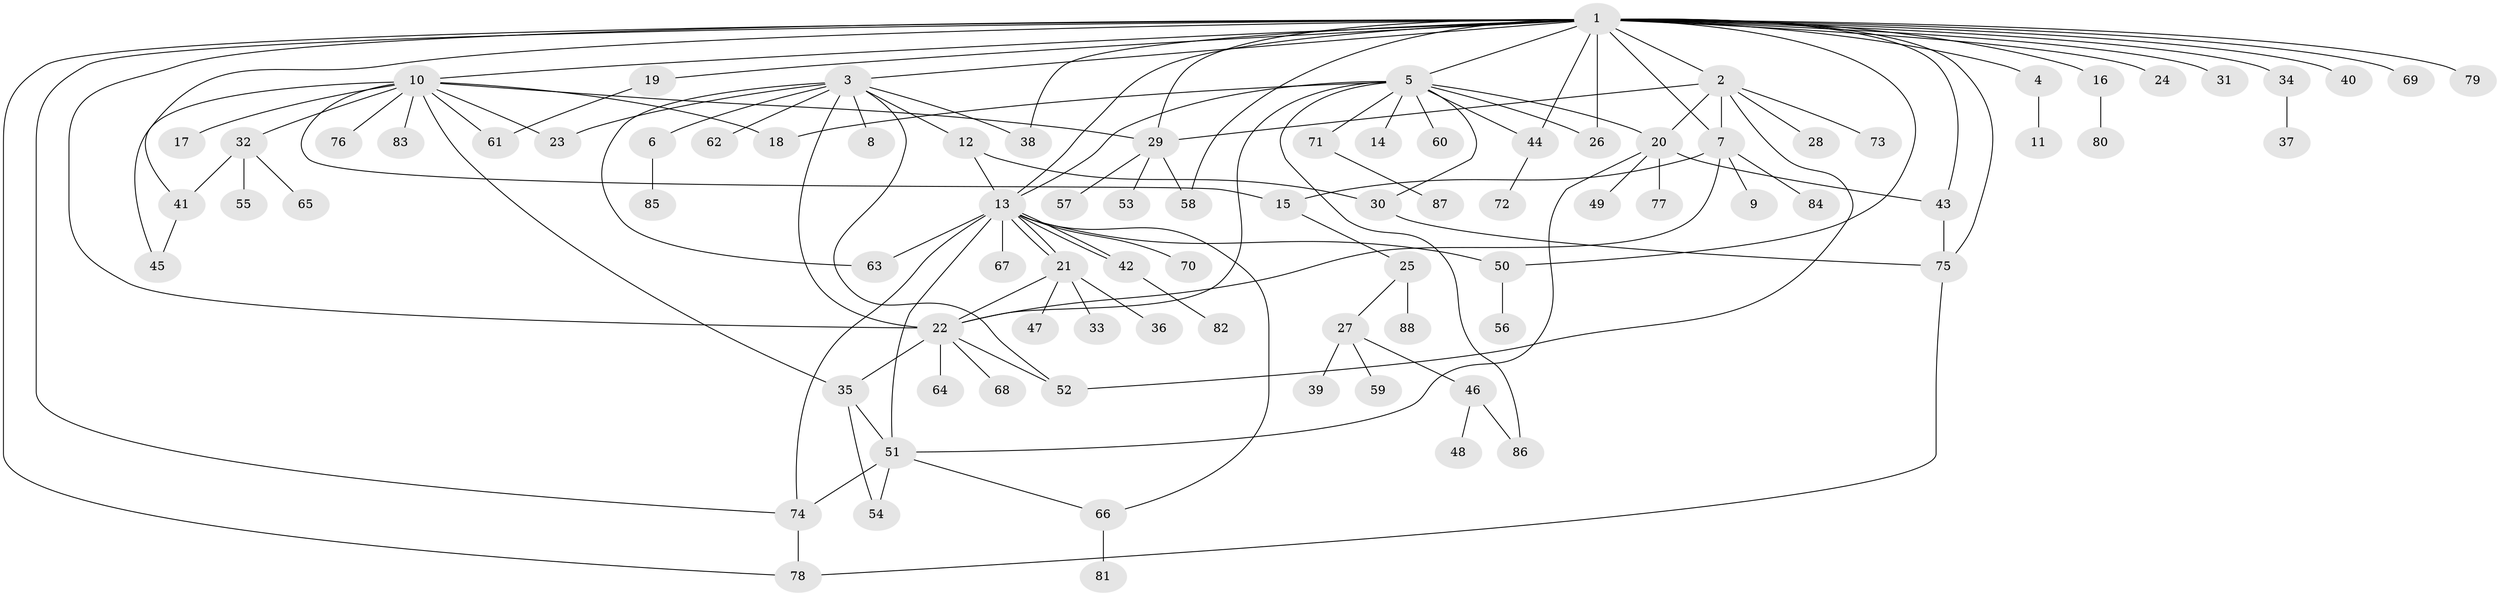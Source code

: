 // Generated by graph-tools (version 1.1) at 2025/11/02/27/25 16:11:12]
// undirected, 88 vertices, 127 edges
graph export_dot {
graph [start="1"]
  node [color=gray90,style=filled];
  1;
  2;
  3;
  4;
  5;
  6;
  7;
  8;
  9;
  10;
  11;
  12;
  13;
  14;
  15;
  16;
  17;
  18;
  19;
  20;
  21;
  22;
  23;
  24;
  25;
  26;
  27;
  28;
  29;
  30;
  31;
  32;
  33;
  34;
  35;
  36;
  37;
  38;
  39;
  40;
  41;
  42;
  43;
  44;
  45;
  46;
  47;
  48;
  49;
  50;
  51;
  52;
  53;
  54;
  55;
  56;
  57;
  58;
  59;
  60;
  61;
  62;
  63;
  64;
  65;
  66;
  67;
  68;
  69;
  70;
  71;
  72;
  73;
  74;
  75;
  76;
  77;
  78;
  79;
  80;
  81;
  82;
  83;
  84;
  85;
  86;
  87;
  88;
  1 -- 2;
  1 -- 3;
  1 -- 4;
  1 -- 5;
  1 -- 7;
  1 -- 10;
  1 -- 13;
  1 -- 16;
  1 -- 19;
  1 -- 22;
  1 -- 24;
  1 -- 26;
  1 -- 29;
  1 -- 31;
  1 -- 34;
  1 -- 38;
  1 -- 40;
  1 -- 41;
  1 -- 43;
  1 -- 44;
  1 -- 50;
  1 -- 58;
  1 -- 69;
  1 -- 74;
  1 -- 75;
  1 -- 78;
  1 -- 79;
  2 -- 7;
  2 -- 20;
  2 -- 28;
  2 -- 29;
  2 -- 52;
  2 -- 73;
  3 -- 6;
  3 -- 8;
  3 -- 12;
  3 -- 22;
  3 -- 23;
  3 -- 38;
  3 -- 52;
  3 -- 62;
  3 -- 63;
  4 -- 11;
  5 -- 13;
  5 -- 14;
  5 -- 18;
  5 -- 20;
  5 -- 22;
  5 -- 26;
  5 -- 30;
  5 -- 44;
  5 -- 60;
  5 -- 71;
  5 -- 86;
  6 -- 85;
  7 -- 9;
  7 -- 15;
  7 -- 22;
  7 -- 84;
  10 -- 15;
  10 -- 17;
  10 -- 18;
  10 -- 23;
  10 -- 29;
  10 -- 32;
  10 -- 35;
  10 -- 45;
  10 -- 61;
  10 -- 76;
  10 -- 83;
  12 -- 13;
  12 -- 30;
  13 -- 21;
  13 -- 21;
  13 -- 42;
  13 -- 42;
  13 -- 50;
  13 -- 51;
  13 -- 63;
  13 -- 66;
  13 -- 67;
  13 -- 70;
  13 -- 74;
  15 -- 25;
  16 -- 80;
  19 -- 61;
  20 -- 43;
  20 -- 49;
  20 -- 51;
  20 -- 77;
  21 -- 22;
  21 -- 33;
  21 -- 36;
  21 -- 47;
  22 -- 35;
  22 -- 52;
  22 -- 64;
  22 -- 68;
  25 -- 27;
  25 -- 88;
  27 -- 39;
  27 -- 46;
  27 -- 59;
  29 -- 53;
  29 -- 57;
  29 -- 58;
  30 -- 75;
  32 -- 41;
  32 -- 55;
  32 -- 65;
  34 -- 37;
  35 -- 51;
  35 -- 54;
  41 -- 45;
  42 -- 82;
  43 -- 75;
  44 -- 72;
  46 -- 48;
  46 -- 86;
  50 -- 56;
  51 -- 54;
  51 -- 66;
  51 -- 74;
  66 -- 81;
  71 -- 87;
  74 -- 78;
  75 -- 78;
}
